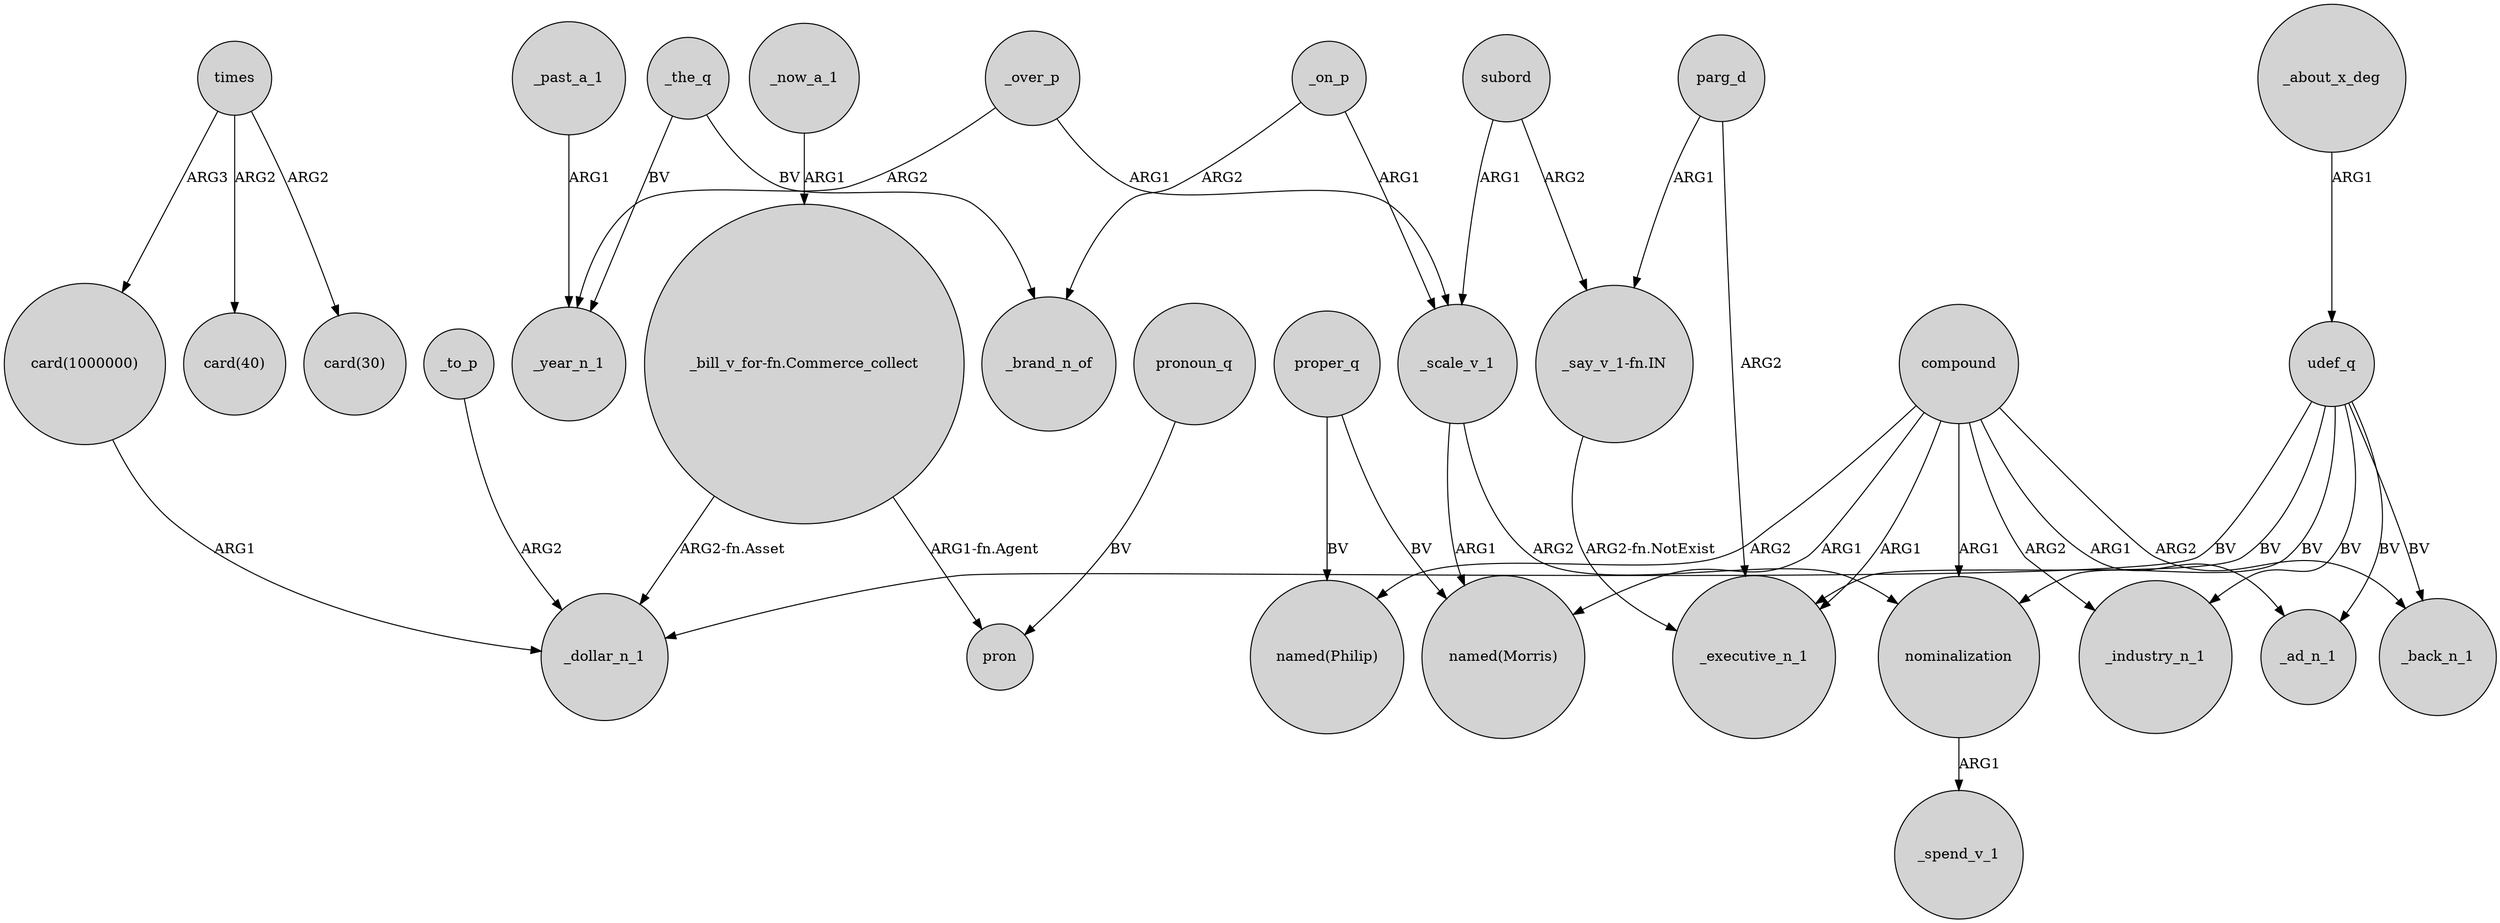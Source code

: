 digraph {
	node [shape=circle style=filled]
	_on_p -> _brand_n_of [label=ARG2]
	subord -> _scale_v_1 [label=ARG1]
	"card(1000000)" -> _dollar_n_1 [label=ARG1]
	_to_p -> _dollar_n_1 [label=ARG2]
	nominalization -> _spend_v_1 [label=ARG1]
	_on_p -> _scale_v_1 [label=ARG1]
	udef_q -> _executive_n_1 [label=BV]
	times -> "card(40)" [label=ARG2]
	udef_q -> _back_n_1 [label=BV]
	_the_q -> _brand_n_of [label=BV]
	subord -> "_say_v_1-fn.IN" [label=ARG2]
	compound -> _executive_n_1 [label=ARG1]
	"_say_v_1-fn.IN" -> _executive_n_1 [label="ARG2-fn.NotExist"]
	compound -> "named(Philip)" [label=ARG2]
	proper_q -> "named(Philip)" [label=BV]
	_over_p -> _scale_v_1 [label=ARG1]
	_scale_v_1 -> nominalization [label=ARG2]
	_about_x_deg -> udef_q [label=ARG1]
	_now_a_1 -> "_bill_v_for-fn.Commerce_collect" [label=ARG1]
	compound -> "named(Morris)" [label=ARG1]
	_past_a_1 -> _year_n_1 [label=ARG1]
	compound -> _ad_n_1 [label=ARG1]
	parg_d -> "_say_v_1-fn.IN" [label=ARG1]
	pronoun_q -> pron [label=BV]
	proper_q -> "named(Morris)" [label=BV]
	compound -> _industry_n_1 [label=ARG2]
	parg_d -> _executive_n_1 [label=ARG2]
	times -> "card(1000000)" [label=ARG3]
	"_bill_v_for-fn.Commerce_collect" -> _dollar_n_1 [label="ARG2-fn.Asset"]
	compound -> _back_n_1 [label=ARG2]
	times -> "card(30)" [label=ARG2]
	udef_q -> _ad_n_1 [label=BV]
	udef_q -> nominalization [label=BV]
	_the_q -> _year_n_1 [label=BV]
	_over_p -> _year_n_1 [label=ARG2]
	_scale_v_1 -> "named(Morris)" [label=ARG1]
	compound -> nominalization [label=ARG1]
	udef_q -> _industry_n_1 [label=BV]
	"_bill_v_for-fn.Commerce_collect" -> pron [label="ARG1-fn.Agent"]
	udef_q -> _dollar_n_1 [label=BV]
}
